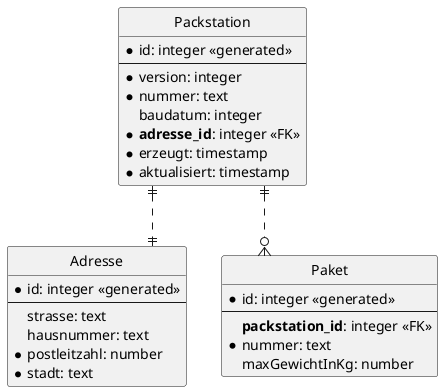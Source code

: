' Preview durch <Alt>d

@startuml ER Diagramm

' hide the spot
hide circle

' evtl. Prbleme mit Kraehenfuessen vermeiden
skinparam linetype ortho

entity "Packstation" {
  * id: integer <<generated>>
  --
  * version: integer
  * nummer: text
    baudatum: integer
  * **adresse_id**: integer <<FK>>
  * erzeugt: timestamp
  * aktualisiert: timestamp
}

entity "Adresse" {
  * id: integer <<generated>>
  --
    strasse: text
    hausnummer: text
  * postleitzahl: number
  * stadt: text
}

entity "Paket" {
  * id: integer <<generated>>
  --
    **packstation_id**: integer <<FK>>
  * nummer: text
    maxGewichtInKg: number
}

Packstation ||..|| Adresse
Packstation ||..o{ Paket

@enduml
